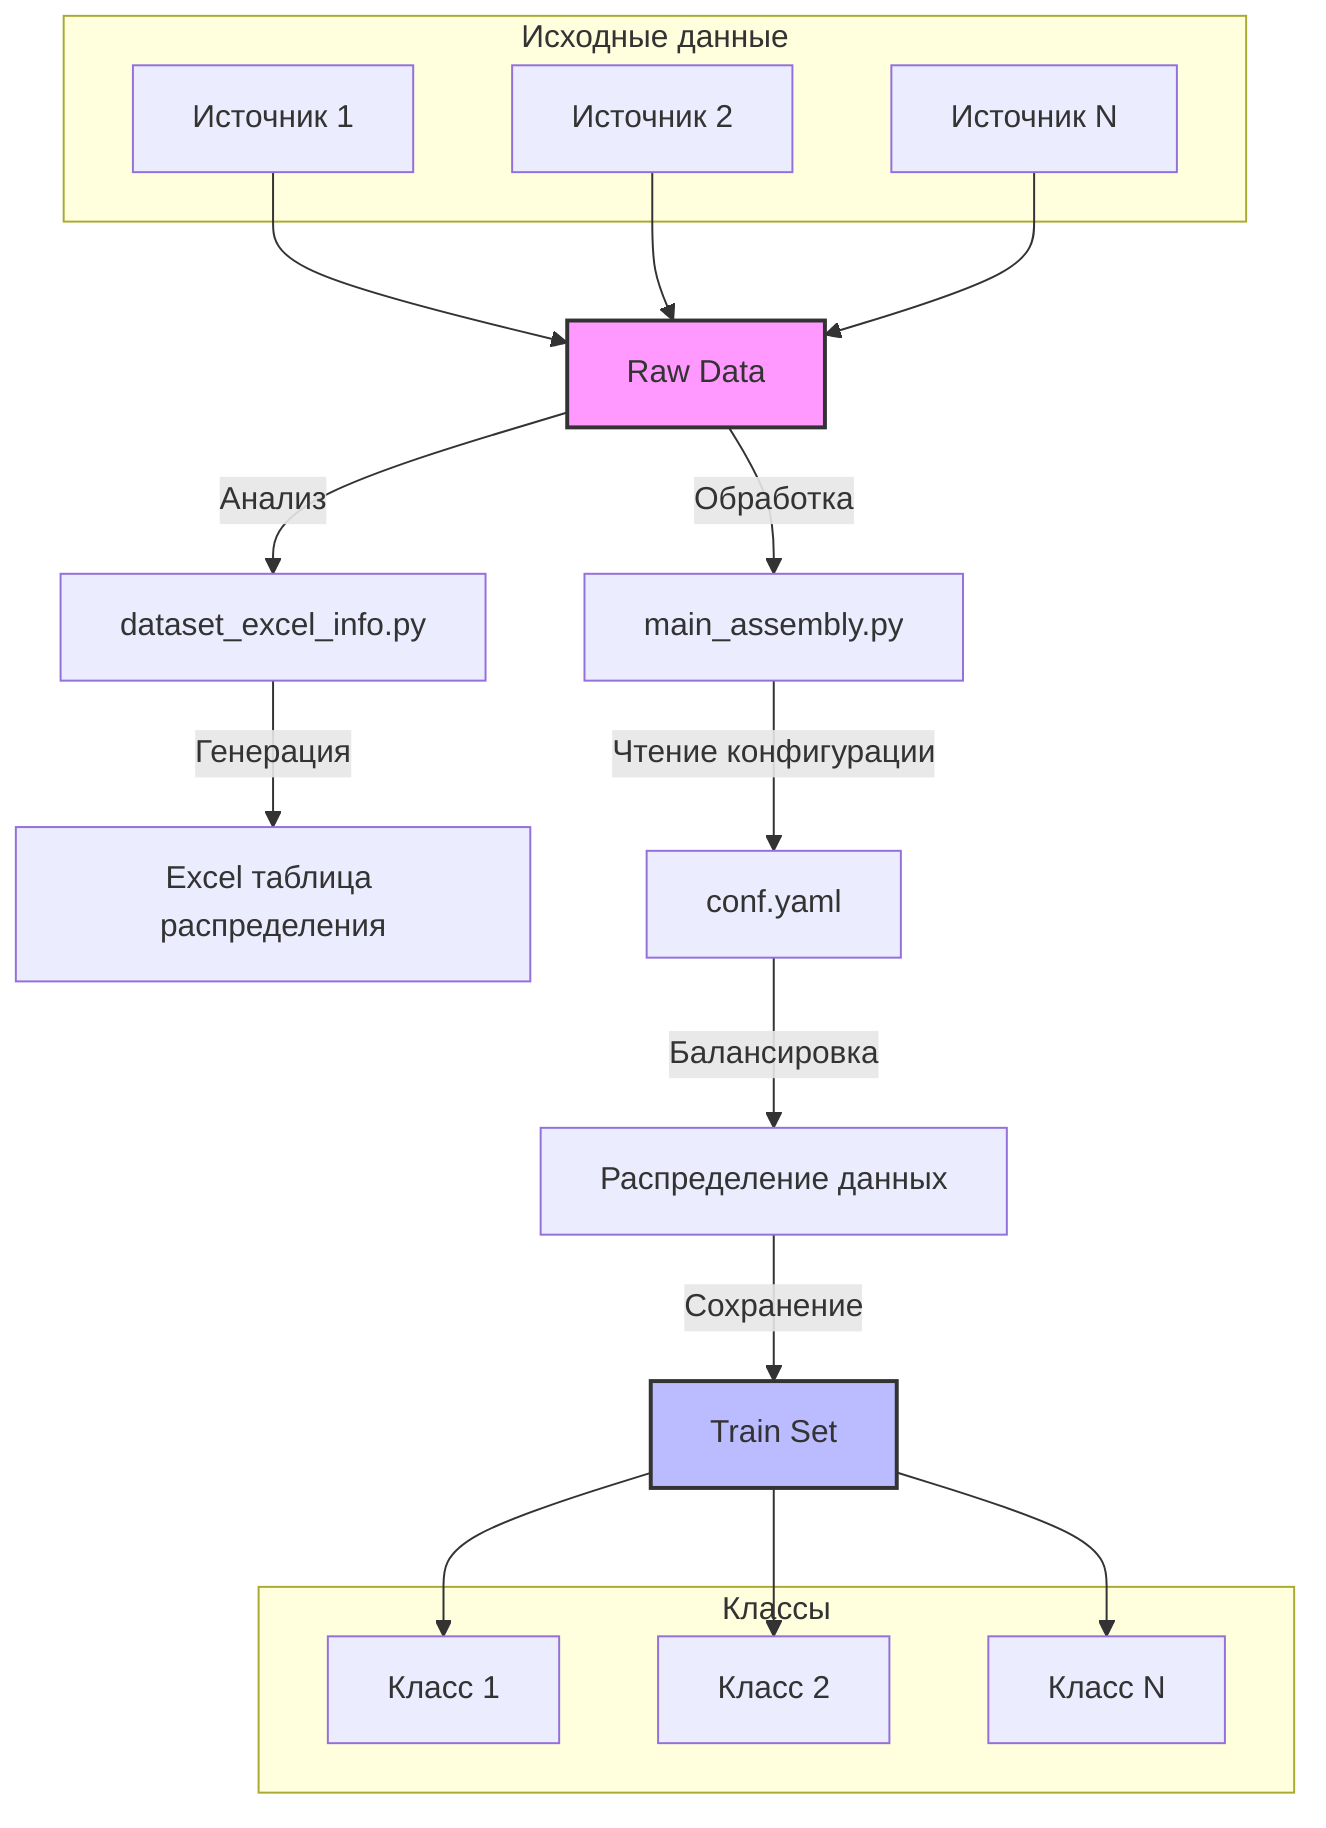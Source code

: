 graph TD
    A[Raw Data] -->|Анализ| B[dataset_excel_info.py]
    B -->|Генерация| C[Excel таблица распределения]
    
    A -->|Обработка| D[main_assembly.py]
    D -->|Чтение конфигурации| E[conf.yaml]
    E -->|Балансировка| F[Распределение данных]
    F -->|Сохранение| G[Train Set]
    
    subgraph Исходные данные
    H[Источник 1]
    I[Источник 2]
    J[Источник N]
    end
    
    subgraph Классы
    K[Класс 1]
    L[Класс 2]
    M[Класс N]
    end
    
    H --> A
    I --> A
    J --> A
    
    G --> K
    G --> L
    G --> M
    
    style A fill:#f9f,stroke:#333,stroke-width:2px
    style G fill:#bbf,stroke:#333,stroke-width:2px